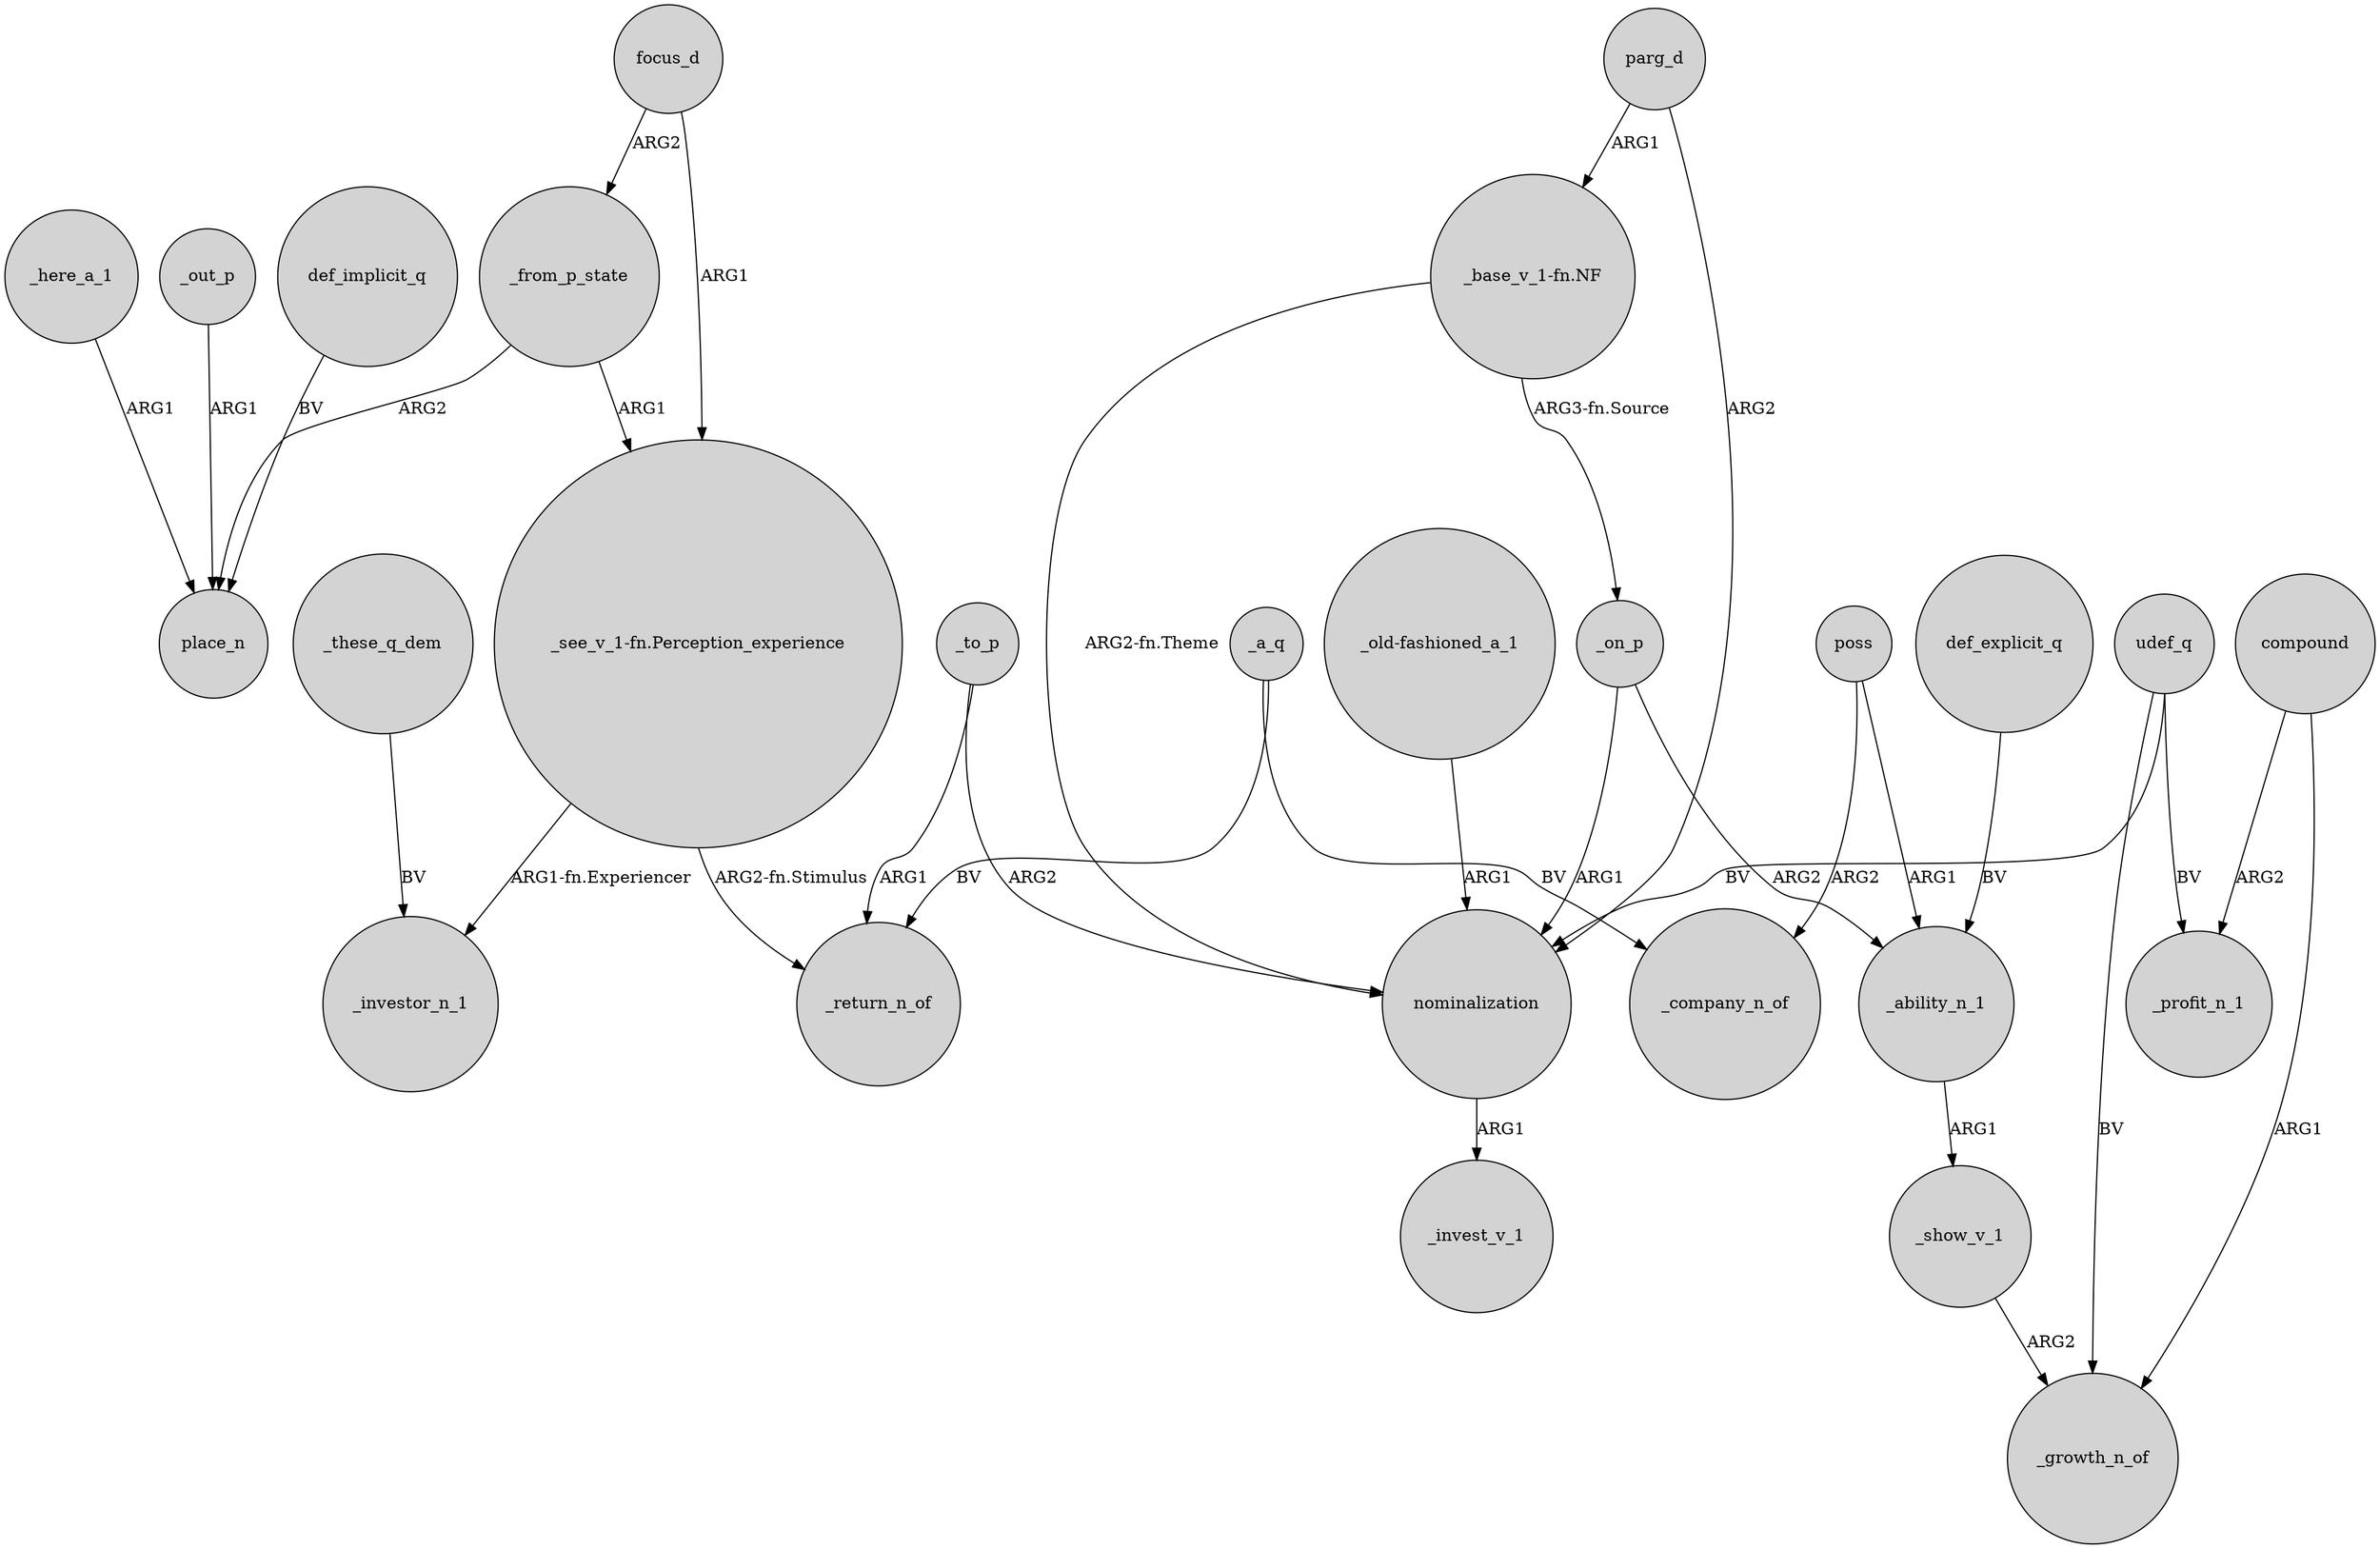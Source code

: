 digraph {
	node [shape=circle style=filled]
	_here_a_1 -> place_n [label=ARG1]
	_to_p -> _return_n_of [label=ARG1]
	_from_p_state -> place_n [label=ARG2]
	focus_d -> "_see_v_1-fn.Perception_experience" [label=ARG1]
	_on_p -> _ability_n_1 [label=ARG2]
	"_base_v_1-fn.NF" -> nominalization [label="ARG2-fn.Theme"]
	_out_p -> place_n [label=ARG1]
	def_implicit_q -> place_n [label=BV]
	_on_p -> nominalization [label=ARG1]
	_a_q -> _return_n_of [label=BV]
	"_base_v_1-fn.NF" -> _on_p [label="ARG3-fn.Source"]
	poss -> _ability_n_1 [label=ARG1]
	def_explicit_q -> _ability_n_1 [label=BV]
	"_old-fashioned_a_1" -> nominalization [label=ARG1]
	_to_p -> nominalization [label=ARG2]
	parg_d -> nominalization [label=ARG2]
	_ability_n_1 -> _show_v_1 [label=ARG1]
	udef_q -> nominalization [label=BV]
	_show_v_1 -> _growth_n_of [label=ARG2]
	nominalization -> _invest_v_1 [label=ARG1]
	_a_q -> _company_n_of [label=BV]
	compound -> _profit_n_1 [label=ARG2]
	"_see_v_1-fn.Perception_experience" -> _return_n_of [label="ARG2-fn.Stimulus"]
	_these_q_dem -> _investor_n_1 [label=BV]
	"_see_v_1-fn.Perception_experience" -> _investor_n_1 [label="ARG1-fn.Experiencer"]
	_from_p_state -> "_see_v_1-fn.Perception_experience" [label=ARG1]
	poss -> _company_n_of [label=ARG2]
	compound -> _growth_n_of [label=ARG1]
	udef_q -> _profit_n_1 [label=BV]
	udef_q -> _growth_n_of [label=BV]
	parg_d -> "_base_v_1-fn.NF" [label=ARG1]
	focus_d -> _from_p_state [label=ARG2]
}

